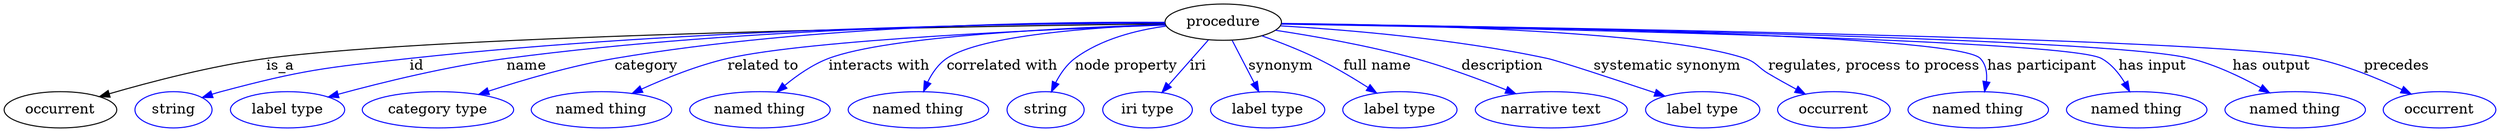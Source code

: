 digraph {
	graph [bb="0,0,2023.4,123"];
	node [label="\N"];
	procedure	 [height=0.5,
		label=procedure,
		pos="987.2,105",
		width=1.2818];
	occurrent	 [height=0.5,
		pos="44.196,18",
		width=1.2277];
	procedure -> occurrent	 [label=is_a,
		lp="227.2,61.5",
		pos="e,76.584,30.356 940.92,104.2 796.76,101.48 357.03,91.524 216.2,69 170.85,61.748 120.68,45.931 86.288,33.822"];
	id	 [color=blue,
		height=0.5,
		label=string,
		pos="137.2,18",
		width=0.84854];
	procedure -> id	 [color=blue,
		label=id,
		lp="339.7,61.5",
		pos="e,160.98,29.71 941.14,103.37 812.63,98.691 451.83,84.513 334.2,69 263.51,59.677 244.99,58.092 177.2,36 174.94,35.263 172.63,34.439 \
170.33,33.559",
		style=solid];
	name	 [color=blue,
		height=0.5,
		label="label type",
		pos="231.2,18",
		width=1.2638];
	procedure -> name	 [color=blue,
		label=name,
		lp="431.7,61.5",
		pos="e,265.46,29.966 941.07,103.2 823.92,98.445 517.02,84.835 416.2,69 366.95,61.266 312.07,45.15 274.97,33.092",
		style=solid];
	category	 [color=blue,
		height=0.5,
		label="category type",
		pos="353.2,18",
		width=1.6249];
	procedure -> category	 [color=blue,
		label=category,
		lp="530.7,61.5",
		pos="e,388.62,32.493 941.27,102.99 837.87,98.236 589.45,85.445 507.2,69 469.57,61.477 428.37,47.514 398.06,36.099",
		style=solid];
	"related to"	 [color=blue,
		height=0.5,
		label="named thing",
		pos="485.2,18",
		width=1.5346];
	procedure -> "related to"	 [color=blue,
		label="related to",
		lp="626.2,61.5",
		pos="e,513.56,33.7 941.24,102.59 853.12,97.674 663.53,85.516 600.2,69 573.2,61.96 544.51,49.246 522.54,38.274",
		style=solid];
	"interacts with"	 [color=blue,
		height=0.5,
		label="named thing",
		pos="613.2,18",
		width=1.5346];
	procedure -> "interacts with"	 [color=blue,
		label="interacts with",
		lp="720.2,61.5",
		pos="e,631.22,35.19 941.46,102.43 868.46,97.844 729.15,87.022 683.2,69 667.12,62.695 651.38,51.783 638.91,41.667",
		style=solid];
	"correlated with"	 [color=blue,
		height=0.5,
		label="named thing",
		pos="741.2,18",
		width=1.5346];
	procedure -> "correlated with"	 [color=blue,
		label="correlated with",
		lp="818.2,61.5",
		pos="e,749.29,35.927 941.96,101.31 888.66,96.271 803.94,85.879 777.2,69 767.85,63.1 760.23,53.806 754.46,44.758",
		style=solid];
	"node property"	 [color=blue,
		height=0.5,
		label=string,
		pos="845.2,18",
		width=0.84854];
	procedure -> "node property"	 [color=blue,
		label="node property",
		lp="914.2,61.5",
		pos="e,852.19,35.84 944,98.4 921.91,93.299 895.66,84.394 876.2,69 868.2,62.675 861.77,53.677 856.88,44.995",
		style=solid];
	iri	 [color=blue,
		height=0.5,
		label="iri type",
		pos="930.2,18",
		width=1.011];
	procedure -> iri	 [color=blue,
		label=iri,
		lp="968.7,61.5",
		pos="e,941.52,35.283 975.66,87.394 967.5,74.931 956.41,58.009 947.23,43.995",
		style=solid];
	synonym	 [color=blue,
		height=0.5,
		label="label type",
		pos="1030.2,18",
		width=1.2638];
	procedure -> synonym	 [color=blue,
		label=synonym,
		lp="1037.7,61.5",
		pos="e,1021.4,35.706 996.11,86.974 1002.1,74.761 1010.2,58.412 1017,44.697",
		style=solid];
	"full name"	 [color=blue,
		height=0.5,
		label="label type",
		pos="1139.2,18",
		width=1.2638];
	procedure -> "full name"	 [color=blue,
		label="full name",
		lp="1116.7,61.5",
		pos="e,1118.5,34.294 1019.8,92.016 1034.6,85.703 1052.1,77.621 1067.2,69 1082,60.515 1097.6,49.74 1110.5,40.282",
		style=solid];
	description	 [color=blue,
		height=0.5,
		label="narrative text",
		pos="1260.2,18",
		width=1.6068];
	procedure -> description	 [color=blue,
		label=description,
		lp="1216.7,61.5",
		pos="e,1230.2,33.568 1029.6,97.885 1062.2,91.833 1108.2,82.045 1147.2,69 1172.4,60.559 1199.7,48.368 1221.1,38.022",
		style=solid];
	"systematic synonym"	 [color=blue,
		height=0.5,
		label="label type",
		pos="1381.2,18",
		width=1.2638];
	procedure -> "systematic synonym"	 [color=blue,
		label="systematic synonym",
		lp="1351.2,61.5",
		pos="e,1351.9,31.815 1033.2,102.07 1086.3,97.909 1176.2,88.521 1251.2,69 1282.8,60.767 1317.2,47.067 1342.6,35.938",
		style=solid];
	"regulates, process to process"	 [color=blue,
		height=0.5,
		label=occurrent,
		pos="1489.2,18",
		width=1.2277];
	procedure -> "regulates, process to process"	 [color=blue,
		label="regulates, process to process",
		lp="1519.2,61.5",
		pos="e,1470.1,34.385 1033.4,103.92 1128.4,101.25 1342.4,92.71 1411.2,69 1429.4,62.713 1447.6,51.217 1461.8,40.729",
		style=solid];
	"has participant"	 [color=blue,
		height=0.5,
		label="named thing",
		pos="1606.2,18",
		width=1.5346];
	procedure -> "has participant"	 [color=blue,
		label="has participant",
		lp="1648.2,61.5",
		pos="e,1609.3,36.123 1033.5,103.89 1172.7,100.35 1579.6,88.384 1600.2,69 1606.4,63.172 1608.8,54.62 1609.4,46.177",
		style=solid];
	"has input"	 [color=blue,
		height=0.5,
		label="named thing",
		pos="1734.2,18",
		width=1.5346];
	procedure -> "has input"	 [color=blue,
		label="has input",
		lp="1736.2,61.5",
		pos="e,1724.7,35.981 1033.4,104.79 1180.9,103.83 1633.7,98.469 1692.2,69 1703,63.55 1712.1,53.911 1719,44.47",
		style=solid];
	"has output"	 [color=blue,
		height=0.5,
		label="named thing",
		pos="1862.2,18",
		width=1.5346];
	procedure -> "has output"	 [color=blue,
		label="has output",
		lp="1830.7,61.5",
		pos="e,1838.3,34.372 1033.4,104.03 1189.9,100.59 1694.8,88.123 1765.2,69 1787.9,62.844 1811.2,50.761 1829.4,39.902",
		style=solid];
	precedes	 [color=blue,
		height=0.5,
		label=occurrent,
		pos="1979.2,18",
		width=1.2277];
	procedure -> precedes	 [color=blue,
		label=precedes,
		lp="1929.2,61.5",
		pos="e,1953.4,32.676 1033.4,104.11 1202.6,100.69 1782.3,87.743 1863.2,69 1891.7,62.397 1921.9,48.889 1944.3,37.433",
		style=solid];
}
